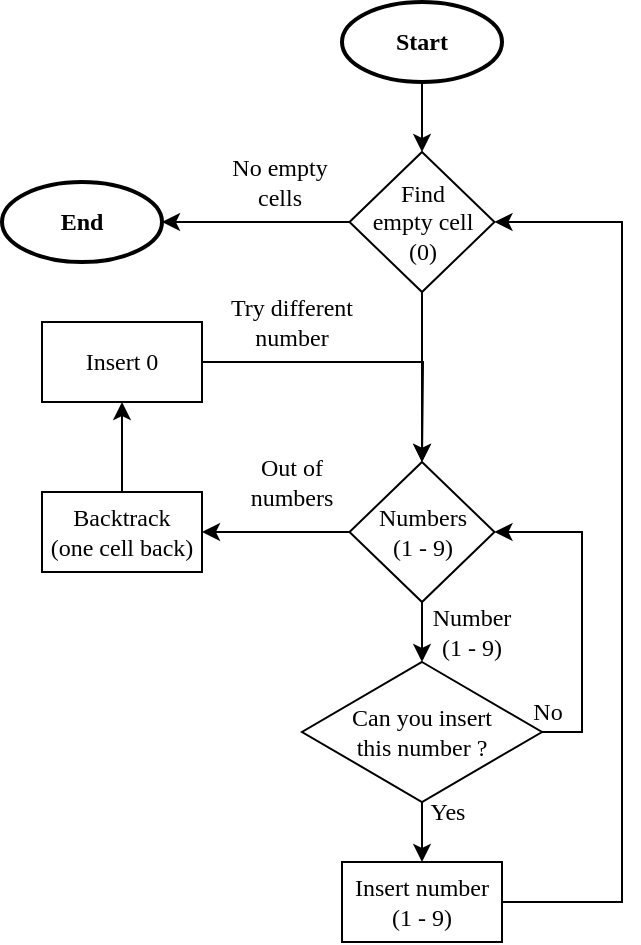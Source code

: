 <mxfile version="24.7.16">
  <diagram name="Stránka-1" id="fc4XweI_5Ta6iMzx62yC">
    <mxGraphModel dx="934" dy="494" grid="0" gridSize="10" guides="1" tooltips="1" connect="1" arrows="1" fold="1" page="1" pageScale="1" pageWidth="827" pageHeight="1169" math="0" shadow="0">
      <root>
        <mxCell id="0" />
        <mxCell id="1" parent="0" />
        <mxCell id="3fG_hNFmJDAJN2kBHSkk-1" value="Start" style="ellipse;whiteSpace=wrap;html=1;fontFamily=Times New Roman;fontStyle=1;strokeWidth=2;" vertex="1" parent="1">
          <mxGeometry x="310" y="110" width="80" height="40" as="geometry" />
        </mxCell>
        <mxCell id="3fG_hNFmJDAJN2kBHSkk-4" value="Insert number&lt;div&gt;(1 - 9)&lt;/div&gt;" style="rounded=0;whiteSpace=wrap;html=1;fontFamily=Times New Roman;" vertex="1" parent="1">
          <mxGeometry x="310" y="540" width="80" height="40" as="geometry" />
        </mxCell>
        <mxCell id="3fG_hNFmJDAJN2kBHSkk-10" style="edgeStyle=orthogonalEdgeStyle;rounded=0;orthogonalLoop=1;jettySize=auto;html=1;exitX=0.5;exitY=1;exitDx=0;exitDy=0;entryX=0.5;entryY=0;entryDx=0;entryDy=0;" edge="1" parent="1" source="3fG_hNFmJDAJN2kBHSkk-5" target="3fG_hNFmJDAJN2kBHSkk-6">
          <mxGeometry relative="1" as="geometry" />
        </mxCell>
        <mxCell id="3fG_hNFmJDAJN2kBHSkk-5" value="&lt;font face=&quot;Times New Roman&quot;&gt;Numbers&lt;/font&gt;&lt;div&gt;&lt;font face=&quot;Times New Roman&quot;&gt;(1 - 9)&lt;/font&gt;&lt;/div&gt;" style="rhombus;whiteSpace=wrap;html=1;" vertex="1" parent="1">
          <mxGeometry x="313.75" y="340" width="72.5" height="70" as="geometry" />
        </mxCell>
        <mxCell id="3fG_hNFmJDAJN2kBHSkk-11" style="edgeStyle=orthogonalEdgeStyle;rounded=0;orthogonalLoop=1;jettySize=auto;html=1;exitX=0.5;exitY=1;exitDx=0;exitDy=0;entryX=0.5;entryY=0;entryDx=0;entryDy=0;" edge="1" parent="1" source="3fG_hNFmJDAJN2kBHSkk-6" target="3fG_hNFmJDAJN2kBHSkk-4">
          <mxGeometry relative="1" as="geometry" />
        </mxCell>
        <mxCell id="3fG_hNFmJDAJN2kBHSkk-13" style="edgeStyle=orthogonalEdgeStyle;rounded=0;orthogonalLoop=1;jettySize=auto;html=1;exitX=1;exitY=0.5;exitDx=0;exitDy=0;entryX=1;entryY=0.5;entryDx=0;entryDy=0;" edge="1" parent="1" source="3fG_hNFmJDAJN2kBHSkk-6" target="3fG_hNFmJDAJN2kBHSkk-5">
          <mxGeometry relative="1" as="geometry" />
        </mxCell>
        <mxCell id="3fG_hNFmJDAJN2kBHSkk-6" value="Can you insert&lt;br&gt;this number ?" style="rhombus;whiteSpace=wrap;html=1;fontFamily=Times New Roman;" vertex="1" parent="1">
          <mxGeometry x="290" y="440" width="120" height="70" as="geometry" />
        </mxCell>
        <mxCell id="3fG_hNFmJDAJN2kBHSkk-8" value="" style="endArrow=classic;html=1;rounded=0;exitX=0.5;exitY=1;exitDx=0;exitDy=0;entryX=0.5;entryY=0;entryDx=0;entryDy=0;" edge="1" parent="1" source="3fG_hNFmJDAJN2kBHSkk-1" target="3fG_hNFmJDAJN2kBHSkk-31">
          <mxGeometry width="50" height="50" relative="1" as="geometry">
            <mxPoint x="433.75" y="160" as="sourcePoint" />
            <mxPoint x="353.75" y="170" as="targetPoint" />
          </mxGeometry>
        </mxCell>
        <mxCell id="3fG_hNFmJDAJN2kBHSkk-9" value="" style="endArrow=classic;html=1;rounded=0;exitX=0.5;exitY=1;exitDx=0;exitDy=0;entryX=0.5;entryY=0;entryDx=0;entryDy=0;" edge="1" parent="1" source="3fG_hNFmJDAJN2kBHSkk-31" target="3fG_hNFmJDAJN2kBHSkk-5">
          <mxGeometry width="50" height="50" relative="1" as="geometry">
            <mxPoint x="350.0" y="240" as="sourcePoint" />
            <mxPoint x="349.71" y="360" as="targetPoint" />
          </mxGeometry>
        </mxCell>
        <mxCell id="3fG_hNFmJDAJN2kBHSkk-12" value="Yes" style="text;html=1;align=center;verticalAlign=middle;whiteSpace=wrap;rounded=0;fontFamily=Times New Roman;" vertex="1" parent="1">
          <mxGeometry x="350" y="510" width="26.25" height="10" as="geometry" />
        </mxCell>
        <mxCell id="3fG_hNFmJDAJN2kBHSkk-14" value="No" style="text;html=1;align=center;verticalAlign=middle;whiteSpace=wrap;rounded=0;fontFamily=Times New Roman;" vertex="1" parent="1">
          <mxGeometry x="400" y="460" width="26.25" height="10" as="geometry" />
        </mxCell>
        <mxCell id="3fG_hNFmJDAJN2kBHSkk-15" value="" style="endArrow=classic;html=1;rounded=0;exitX=0;exitY=0.5;exitDx=0;exitDy=0;entryX=1;entryY=0.5;entryDx=0;entryDy=0;" edge="1" parent="1" source="3fG_hNFmJDAJN2kBHSkk-5" target="3fG_hNFmJDAJN2kBHSkk-17">
          <mxGeometry width="50" height="50" relative="1" as="geometry">
            <mxPoint x="180" y="450" as="sourcePoint" />
            <mxPoint x="270" y="380" as="targetPoint" />
          </mxGeometry>
        </mxCell>
        <mxCell id="3fG_hNFmJDAJN2kBHSkk-16" value="Number (1 - 9)" style="text;html=1;align=center;verticalAlign=middle;whiteSpace=wrap;rounded=0;fontFamily=Times New Roman;" vertex="1" parent="1">
          <mxGeometry x="350" y="420" width="50" height="10" as="geometry" />
        </mxCell>
        <mxCell id="3fG_hNFmJDAJN2kBHSkk-24" style="edgeStyle=orthogonalEdgeStyle;rounded=0;orthogonalLoop=1;jettySize=auto;html=1;exitX=0.5;exitY=0;exitDx=0;exitDy=0;entryX=0.5;entryY=1;entryDx=0;entryDy=0;" edge="1" parent="1" source="3fG_hNFmJDAJN2kBHSkk-17" target="3fG_hNFmJDAJN2kBHSkk-23">
          <mxGeometry relative="1" as="geometry" />
        </mxCell>
        <mxCell id="3fG_hNFmJDAJN2kBHSkk-17" value="Backtrack&lt;div&gt;(one cell back)&lt;/div&gt;" style="rounded=0;whiteSpace=wrap;html=1;fontFamily=Times New Roman;" vertex="1" parent="1">
          <mxGeometry x="160" y="355" width="80" height="40" as="geometry" />
        </mxCell>
        <mxCell id="3fG_hNFmJDAJN2kBHSkk-18" value="Out of numbers" style="text;html=1;align=center;verticalAlign=middle;whiteSpace=wrap;rounded=0;fontFamily=Times New Roman;" vertex="1" parent="1">
          <mxGeometry x="260" y="340" width="50" height="20" as="geometry" />
        </mxCell>
        <mxCell id="3fG_hNFmJDAJN2kBHSkk-25" style="edgeStyle=orthogonalEdgeStyle;rounded=0;orthogonalLoop=1;jettySize=auto;html=1;exitX=1;exitY=0.5;exitDx=0;exitDy=0;" edge="1" parent="1" source="3fG_hNFmJDAJN2kBHSkk-23">
          <mxGeometry relative="1" as="geometry">
            <mxPoint x="350" y="340.0" as="targetPoint" />
          </mxGeometry>
        </mxCell>
        <mxCell id="3fG_hNFmJDAJN2kBHSkk-23" value="Insert 0" style="rounded=0;whiteSpace=wrap;html=1;fontFamily=Times New Roman;" vertex="1" parent="1">
          <mxGeometry x="160" y="270" width="80" height="40" as="geometry" />
        </mxCell>
        <mxCell id="3fG_hNFmJDAJN2kBHSkk-26" value="Try different number" style="text;html=1;align=center;verticalAlign=middle;whiteSpace=wrap;rounded=0;fontFamily=Times New Roman;" vertex="1" parent="1">
          <mxGeometry x="250" y="260" width="70" height="20" as="geometry" />
        </mxCell>
        <mxCell id="3fG_hNFmJDAJN2kBHSkk-28" value="" style="endArrow=classic;html=1;rounded=0;exitX=0;exitY=0.5;exitDx=0;exitDy=0;entryX=1;entryY=0.5;entryDx=0;entryDy=0;" edge="1" parent="1" source="3fG_hNFmJDAJN2kBHSkk-31" target="3fG_hNFmJDAJN2kBHSkk-29">
          <mxGeometry width="50" height="50" relative="1" as="geometry">
            <mxPoint x="310.0" y="220" as="sourcePoint" />
            <mxPoint x="260" y="190" as="targetPoint" />
          </mxGeometry>
        </mxCell>
        <mxCell id="3fG_hNFmJDAJN2kBHSkk-29" value="End" style="ellipse;whiteSpace=wrap;html=1;fontFamily=Times New Roman;fontStyle=1;strokeWidth=2;" vertex="1" parent="1">
          <mxGeometry x="140" y="200" width="80" height="40" as="geometry" />
        </mxCell>
        <mxCell id="3fG_hNFmJDAJN2kBHSkk-30" value="No empty cells" style="text;html=1;align=center;verticalAlign=middle;whiteSpace=wrap;rounded=0;fontFamily=Times New Roman;" vertex="1" parent="1">
          <mxGeometry x="243.75" y="190" width="70" height="20" as="geometry" />
        </mxCell>
        <mxCell id="3fG_hNFmJDAJN2kBHSkk-31" value="&lt;span style=&quot;font-family: &amp;quot;Times New Roman&amp;quot;;&quot;&gt;Find&lt;/span&gt;&lt;div&gt;&lt;span style=&quot;font-family: &amp;quot;Times New Roman&amp;quot;;&quot;&gt;empty&amp;nbsp;&lt;/span&gt;&lt;span style=&quot;font-family: &amp;quot;Times New Roman&amp;quot;; background-color: initial;&quot;&gt;cell&lt;/span&gt;&lt;/div&gt;&lt;div&gt;&lt;span style=&quot;font-family: &amp;quot;Times New Roman&amp;quot;; background-color: initial;&quot;&gt;(0)&lt;/span&gt;&lt;/div&gt;" style="rhombus;whiteSpace=wrap;html=1;" vertex="1" parent="1">
          <mxGeometry x="313.75" y="185" width="72.5" height="70" as="geometry" />
        </mxCell>
        <mxCell id="3fG_hNFmJDAJN2kBHSkk-33" value="" style="endArrow=classic;html=1;rounded=0;exitX=1;exitY=0.5;exitDx=0;exitDy=0;entryX=1;entryY=0.5;entryDx=0;entryDy=0;" edge="1" parent="1" source="3fG_hNFmJDAJN2kBHSkk-4" target="3fG_hNFmJDAJN2kBHSkk-31">
          <mxGeometry width="50" height="50" relative="1" as="geometry">
            <mxPoint x="410" y="560" as="sourcePoint" />
            <mxPoint x="460" y="510" as="targetPoint" />
            <Array as="points">
              <mxPoint x="450" y="560" />
              <mxPoint x="450" y="220" />
            </Array>
          </mxGeometry>
        </mxCell>
      </root>
    </mxGraphModel>
  </diagram>
</mxfile>
